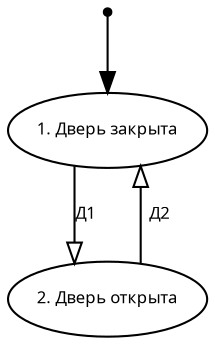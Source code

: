 digraph G {
    fontname = "Tahoma"
    fontsize = 8
    splines = ortho

    node [
        fontname = "Tahoma"
        fontsize = 8
    ]

    edge [
        fontname = "Tahoma"
        fontsize = 8
    ]

    point [shape = "point"]

    S1 [label = "1. Дверь закрыта"];
    S2 [label = "2. Дверь открыта"];

    point -> S1
    S1 -> S2 [label = "  Д1 ", arrowhead="onormal"];
    S2 -> S1 [label = "Д2 ", arrowhead="onormal"];
}